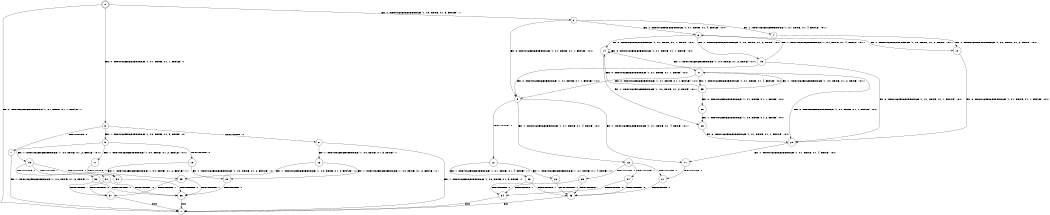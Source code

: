 digraph BCG {
size = "7, 10.5";
center = TRUE;
node [shape = circle];
0 [peripheries = 2];
0 -> 1 [label = "EX !0 !ATOMIC_EXCH_BRANCH (1, +1, TRUE, +1, 1, FALSE) !::"];
0 -> 2 [label = "EX !1 !ATOMIC_EXCH_BRANCH (1, +0, TRUE, +1, 3, FALSE) !::"];
0 -> 3 [label = "EX !0 !ATOMIC_EXCH_BRANCH (1, +1, TRUE, +1, 1, FALSE) !::"];
2 -> 4 [label = "EX !1 !ATOMIC_EXCH_BRANCH (1, +1, TRUE, +1, 4, FALSE) !:0:1:"];
2 -> 5 [label = "EX !0 !ATOMIC_EXCH_BRANCH (1, +1, TRUE, +1, 1, FALSE) !:0:1:"];
2 -> 6 [label = "EX !1 !ATOMIC_EXCH_BRANCH (1, +1, TRUE, +1, 4, FALSE) !:0:1:"];
3 -> 7 [label = "TERMINATE !0"];
3 -> 8 [label = "TERMINATE !0"];
3 -> 9 [label = "EX !1 !ATOMIC_EXCH_BRANCH (1, +0, TRUE, +1, 3, TRUE) !:0:"];
4 -> 10 [label = "EX !1 !ATOMIC_EXCH_BRANCH (1, +0, TRUE, +1, 2, TRUE) !:0:1:"];
5 -> 11 [label = "EX !1 !ATOMIC_EXCH_BRANCH (1, +1, TRUE, +1, 4, TRUE) !:0:1:"];
5 -> 12 [label = "TERMINATE !0"];
5 -> 13 [label = "EX !1 !ATOMIC_EXCH_BRANCH (1, +1, TRUE, +1, 4, TRUE) !:0:1:"];
6 -> 10 [label = "EX !1 !ATOMIC_EXCH_BRANCH (1, +0, TRUE, +1, 2, TRUE) !:0:1:"];
6 -> 14 [label = "EX !0 !ATOMIC_EXCH_BRANCH (1, +1, TRUE, +1, 1, TRUE) !:0:1:"];
6 -> 15 [label = "EX !1 !ATOMIC_EXCH_BRANCH (1, +0, TRUE, +1, 2, TRUE) !:0:1:"];
7 -> 1 [label = "EX !1 !ATOMIC_EXCH_BRANCH (1, +0, TRUE, +1, 3, TRUE) !::"];
8 -> 1 [label = "EX !1 !ATOMIC_EXCH_BRANCH (1, +0, TRUE, +1, 3, TRUE) !::"];
8 -> 16 [label = "EX !1 !ATOMIC_EXCH_BRANCH (1, +0, TRUE, +1, 3, TRUE) !::"];
9 -> 17 [label = "EX !1 !ATOMIC_EXCH_BRANCH (1, +0, TRUE, +1, 2, FALSE) !:0:1:"];
9 -> 18 [label = "TERMINATE !0"];
9 -> 19 [label = "EX !1 !ATOMIC_EXCH_BRANCH (1, +0, TRUE, +1, 2, FALSE) !:0:1:"];
10 -> 20 [label = "EX !0 !ATOMIC_EXCH_BRANCH (1, +1, TRUE, +1, 1, FALSE) !:0:1:"];
11 -> 21 [label = "TERMINATE !0"];
12 -> 22 [label = "EX !1 !ATOMIC_EXCH_BRANCH (1, +1, TRUE, +1, 4, TRUE) !:1:"];
12 -> 23 [label = "EX !1 !ATOMIC_EXCH_BRANCH (1, +1, TRUE, +1, 4, TRUE) !:1:"];
13 -> 21 [label = "TERMINATE !0"];
13 -> 24 [label = "TERMINATE !1"];
13 -> 25 [label = "TERMINATE !0"];
14 -> 26 [label = "EX !1 !ATOMIC_EXCH_BRANCH (1, +0, TRUE, +1, 2, TRUE) !:0:1:"];
14 -> 27 [label = "EX !1 !ATOMIC_EXCH_BRANCH (1, +0, TRUE, +1, 2, TRUE) !:0:1:"];
14 -> 14 [label = "EX !0 !ATOMIC_EXCH_BRANCH (1, +1, TRUE, +1, 1, TRUE) !:0:1:"];
15 -> 20 [label = "EX !0 !ATOMIC_EXCH_BRANCH (1, +1, TRUE, +1, 1, FALSE) !:0:1:"];
15 -> 5 [label = "EX !0 !ATOMIC_EXCH_BRANCH (1, +1, TRUE, +1, 1, FALSE) !:0:1:"];
15 -> 6 [label = "EX !1 !ATOMIC_EXCH_BRANCH (1, +1, TRUE, +1, 4, FALSE) !:0:1:"];
16 -> 28 [label = "EX !1 !ATOMIC_EXCH_BRANCH (1, +0, TRUE, +1, 2, FALSE) !:1:"];
16 -> 29 [label = "EX !1 !ATOMIC_EXCH_BRANCH (1, +0, TRUE, +1, 2, FALSE) !:1:"];
17 -> 30 [label = "TERMINATE !0"];
18 -> 28 [label = "EX !1 !ATOMIC_EXCH_BRANCH (1, +0, TRUE, +1, 2, FALSE) !:1:"];
18 -> 29 [label = "EX !1 !ATOMIC_EXCH_BRANCH (1, +0, TRUE, +1, 2, FALSE) !:1:"];
19 -> 30 [label = "TERMINATE !0"];
19 -> 31 [label = "TERMINATE !1"];
19 -> 32 [label = "TERMINATE !0"];
20 -> 11 [label = "EX !1 !ATOMIC_EXCH_BRANCH (1, +1, TRUE, +1, 4, TRUE) !:0:1:"];
21 -> 33 [label = "TERMINATE !1"];
22 -> 33 [label = "TERMINATE !1"];
23 -> 33 [label = "TERMINATE !1"];
23 -> 34 [label = "TERMINATE !1"];
24 -> 33 [label = "TERMINATE !0"];
24 -> 34 [label = "TERMINATE !0"];
25 -> 33 [label = "TERMINATE !1"];
25 -> 34 [label = "TERMINATE !1"];
26 -> 20 [label = "EX !0 !ATOMIC_EXCH_BRANCH (1, +1, TRUE, +1, 1, FALSE) !:0:1:"];
27 -> 20 [label = "EX !0 !ATOMIC_EXCH_BRANCH (1, +1, TRUE, +1, 1, FALSE) !:0:1:"];
27 -> 35 [label = "EX !1 !ATOMIC_EXCH_BRANCH (1, +1, TRUE, +1, 4, FALSE) !:0:1:"];
27 -> 5 [label = "EX !0 !ATOMIC_EXCH_BRANCH (1, +1, TRUE, +1, 1, FALSE) !:0:1:"];
28 -> 36 [label = "TERMINATE !1"];
29 -> 36 [label = "TERMINATE !1"];
29 -> 37 [label = "TERMINATE !1"];
30 -> 36 [label = "TERMINATE !1"];
31 -> 36 [label = "TERMINATE !0"];
31 -> 37 [label = "TERMINATE !0"];
32 -> 36 [label = "TERMINATE !1"];
32 -> 37 [label = "TERMINATE !1"];
33 -> 1 [label = "exit"];
34 -> 1 [label = "exit"];
35 -> 38 [label = "EX !0 !ATOMIC_EXCH_BRANCH (1, +1, TRUE, +1, 1, TRUE) !:0:1:"];
35 -> 27 [label = "EX !1 !ATOMIC_EXCH_BRANCH (1, +0, TRUE, +1, 2, TRUE) !:0:1:"];
35 -> 14 [label = "EX !0 !ATOMIC_EXCH_BRANCH (1, +1, TRUE, +1, 1, TRUE) !:0:1:"];
36 -> 1 [label = "exit"];
37 -> 1 [label = "exit"];
38 -> 26 [label = "EX !1 !ATOMIC_EXCH_BRANCH (1, +0, TRUE, +1, 2, TRUE) !:0:1:"];
}
